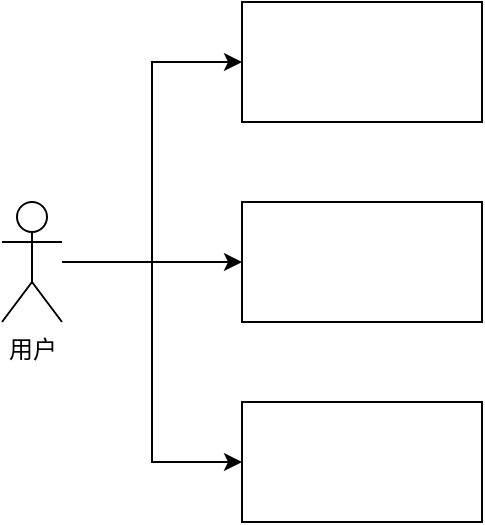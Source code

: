 <mxfile version="24.4.8" type="github">
  <diagram name="第 1 页" id="zjCArH2acj9Xpz1n0uYs">
    <mxGraphModel dx="1242" dy="726" grid="1" gridSize="10" guides="1" tooltips="1" connect="1" arrows="1" fold="1" page="1" pageScale="1" pageWidth="827" pageHeight="1169" math="0" shadow="0">
      <root>
        <mxCell id="0" />
        <mxCell id="1" parent="0" />
        <mxCell id="oRBSnb2noXeLBN8WyIWs-1" value="" style="rounded=0;whiteSpace=wrap;html=1;" vertex="1" parent="1">
          <mxGeometry x="180" y="270" width="120" height="60" as="geometry" />
        </mxCell>
        <mxCell id="oRBSnb2noXeLBN8WyIWs-5" style="edgeStyle=orthogonalEdgeStyle;rounded=0;orthogonalLoop=1;jettySize=auto;html=1;" edge="1" parent="1" source="oRBSnb2noXeLBN8WyIWs-2" target="oRBSnb2noXeLBN8WyIWs-1">
          <mxGeometry relative="1" as="geometry" />
        </mxCell>
        <mxCell id="oRBSnb2noXeLBN8WyIWs-7" style="edgeStyle=orthogonalEdgeStyle;rounded=0;orthogonalLoop=1;jettySize=auto;html=1;entryX=0;entryY=0.5;entryDx=0;entryDy=0;" edge="1" parent="1" source="oRBSnb2noXeLBN8WyIWs-2" target="oRBSnb2noXeLBN8WyIWs-6">
          <mxGeometry relative="1" as="geometry" />
        </mxCell>
        <mxCell id="oRBSnb2noXeLBN8WyIWs-9" style="edgeStyle=orthogonalEdgeStyle;rounded=0;orthogonalLoop=1;jettySize=auto;html=1;entryX=0;entryY=0.5;entryDx=0;entryDy=0;" edge="1" parent="1" source="oRBSnb2noXeLBN8WyIWs-2" target="oRBSnb2noXeLBN8WyIWs-8">
          <mxGeometry relative="1" as="geometry" />
        </mxCell>
        <mxCell id="oRBSnb2noXeLBN8WyIWs-2" value="用户" style="shape=umlActor;verticalLabelPosition=bottom;verticalAlign=top;html=1;outlineConnect=0;" vertex="1" parent="1">
          <mxGeometry x="60" y="270" width="30" height="60" as="geometry" />
        </mxCell>
        <mxCell id="oRBSnb2noXeLBN8WyIWs-6" value="" style="rounded=0;whiteSpace=wrap;html=1;" vertex="1" parent="1">
          <mxGeometry x="180" y="170" width="120" height="60" as="geometry" />
        </mxCell>
        <mxCell id="oRBSnb2noXeLBN8WyIWs-8" value="" style="rounded=0;whiteSpace=wrap;html=1;" vertex="1" parent="1">
          <mxGeometry x="180" y="370" width="120" height="60" as="geometry" />
        </mxCell>
      </root>
    </mxGraphModel>
  </diagram>
</mxfile>
